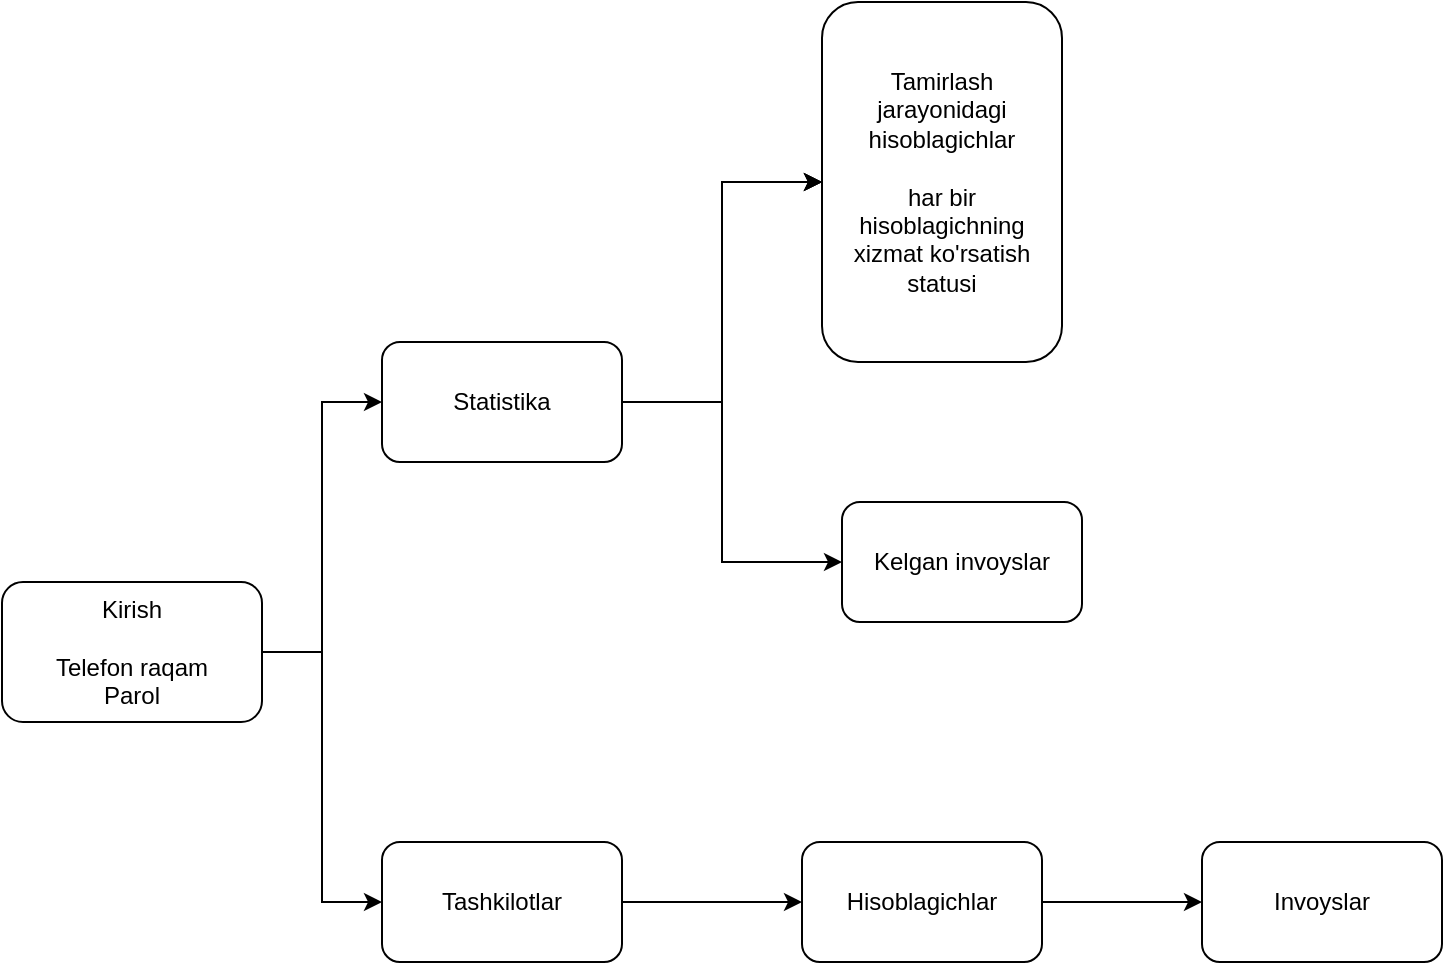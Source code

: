 <mxfile version="26.2.14">
  <diagram name="Page-1" id="74e2e168-ea6b-b213-b513-2b3c1d86103e">
    <mxGraphModel dx="1426" dy="793" grid="1" gridSize="10" guides="1" tooltips="1" connect="1" arrows="1" fold="1" page="1" pageScale="1" pageWidth="1100" pageHeight="850" background="none" math="0" shadow="0">
      <root>
        <mxCell id="0" />
        <mxCell id="1" parent="0" />
        <mxCell id="BGG6qYtyQpqSNTjOQuZl-3" value="" style="edgeStyle=orthogonalEdgeStyle;rounded=0;orthogonalLoop=1;jettySize=auto;html=1;" edge="1" parent="1" source="BGG6qYtyQpqSNTjOQuZl-1" target="BGG6qYtyQpqSNTjOQuZl-2">
          <mxGeometry relative="1" as="geometry">
            <Array as="points">
              <mxPoint x="200" y="385" />
              <mxPoint x="200" y="260" />
            </Array>
          </mxGeometry>
        </mxCell>
        <mxCell id="BGG6qYtyQpqSNTjOQuZl-10" value="" style="edgeStyle=orthogonalEdgeStyle;rounded=0;orthogonalLoop=1;jettySize=auto;html=1;" edge="1" parent="1" source="BGG6qYtyQpqSNTjOQuZl-7" target="BGG6qYtyQpqSNTjOQuZl-9">
          <mxGeometry relative="1" as="geometry">
            <Array as="points">
              <mxPoint x="510" y="510" />
            </Array>
          </mxGeometry>
        </mxCell>
        <mxCell id="BGG6qYtyQpqSNTjOQuZl-1" value="Kirish&lt;br&gt;&lt;br&gt;Telefon raqam&lt;br&gt;Parol" style="rounded=1;whiteSpace=wrap;html=1;" vertex="1" parent="1">
          <mxGeometry x="40" y="350" width="130" height="70" as="geometry" />
        </mxCell>
        <mxCell id="BGG6qYtyQpqSNTjOQuZl-15" value="" style="edgeStyle=orthogonalEdgeStyle;rounded=0;orthogonalLoop=1;jettySize=auto;html=1;" edge="1" parent="1" source="BGG6qYtyQpqSNTjOQuZl-2" target="BGG6qYtyQpqSNTjOQuZl-14">
          <mxGeometry relative="1" as="geometry" />
        </mxCell>
        <mxCell id="BGG6qYtyQpqSNTjOQuZl-16" value="" style="edgeStyle=orthogonalEdgeStyle;rounded=0;orthogonalLoop=1;jettySize=auto;html=1;" edge="1" parent="1" source="BGG6qYtyQpqSNTjOQuZl-2" target="BGG6qYtyQpqSNTjOQuZl-14">
          <mxGeometry relative="1" as="geometry" />
        </mxCell>
        <mxCell id="BGG6qYtyQpqSNTjOQuZl-17" value="" style="edgeStyle=orthogonalEdgeStyle;rounded=0;orthogonalLoop=1;jettySize=auto;html=1;" edge="1" parent="1" source="BGG6qYtyQpqSNTjOQuZl-2" target="BGG6qYtyQpqSNTjOQuZl-14">
          <mxGeometry relative="1" as="geometry" />
        </mxCell>
        <mxCell id="BGG6qYtyQpqSNTjOQuZl-18" style="edgeStyle=orthogonalEdgeStyle;rounded=0;orthogonalLoop=1;jettySize=auto;html=1;exitX=1;exitY=0.5;exitDx=0;exitDy=0;entryX=0;entryY=0.5;entryDx=0;entryDy=0;" edge="1" parent="1" source="BGG6qYtyQpqSNTjOQuZl-2" target="BGG6qYtyQpqSNTjOQuZl-19">
          <mxGeometry relative="1" as="geometry">
            <mxPoint x="410" y="340" as="targetPoint" />
            <Array as="points">
              <mxPoint x="400" y="260" />
              <mxPoint x="400" y="340" />
            </Array>
          </mxGeometry>
        </mxCell>
        <mxCell id="BGG6qYtyQpqSNTjOQuZl-2" value="Statistika" style="whiteSpace=wrap;html=1;rounded=1;" vertex="1" parent="1">
          <mxGeometry x="230" y="230" width="120" height="60" as="geometry" />
        </mxCell>
        <mxCell id="BGG6qYtyQpqSNTjOQuZl-13" value="" style="edgeStyle=orthogonalEdgeStyle;rounded=0;orthogonalLoop=1;jettySize=auto;html=1;" edge="1" parent="1" source="BGG6qYtyQpqSNTjOQuZl-9" target="BGG6qYtyQpqSNTjOQuZl-12">
          <mxGeometry relative="1" as="geometry" />
        </mxCell>
        <mxCell id="BGG6qYtyQpqSNTjOQuZl-9" value="Hisoblagichlar" style="whiteSpace=wrap;html=1;rounded=1;" vertex="1" parent="1">
          <mxGeometry x="440" y="480" width="120" height="60" as="geometry" />
        </mxCell>
        <mxCell id="BGG6qYtyQpqSNTjOQuZl-11" value="" style="edgeStyle=orthogonalEdgeStyle;rounded=0;orthogonalLoop=1;jettySize=auto;html=1;" edge="1" parent="1" source="BGG6qYtyQpqSNTjOQuZl-1" target="BGG6qYtyQpqSNTjOQuZl-7">
          <mxGeometry relative="1" as="geometry">
            <mxPoint x="170" y="385" as="sourcePoint" />
            <mxPoint x="270" y="510" as="targetPoint" />
            <Array as="points">
              <mxPoint x="200" y="385" />
              <mxPoint x="200" y="510" />
            </Array>
          </mxGeometry>
        </mxCell>
        <mxCell id="BGG6qYtyQpqSNTjOQuZl-7" value="Tashkilotlar" style="whiteSpace=wrap;html=1;rounded=1;" vertex="1" parent="1">
          <mxGeometry x="230" y="480" width="120" height="60" as="geometry" />
        </mxCell>
        <mxCell id="BGG6qYtyQpqSNTjOQuZl-12" value="Invoyslar" style="whiteSpace=wrap;html=1;rounded=1;" vertex="1" parent="1">
          <mxGeometry x="640" y="480" width="120" height="60" as="geometry" />
        </mxCell>
        <mxCell id="BGG6qYtyQpqSNTjOQuZl-14" value="Tamirlash jarayonidagi hisoblagichlar&lt;br&gt;&lt;br&gt;har bir hisoblagichning xizmat ko&#39;rsatish statusi" style="whiteSpace=wrap;html=1;rounded=1;" vertex="1" parent="1">
          <mxGeometry x="450" y="60" width="120" height="180" as="geometry" />
        </mxCell>
        <mxCell id="BGG6qYtyQpqSNTjOQuZl-19" value="Kelgan invoyslar" style="rounded=1;whiteSpace=wrap;html=1;" vertex="1" parent="1">
          <mxGeometry x="460" y="310" width="120" height="60" as="geometry" />
        </mxCell>
      </root>
    </mxGraphModel>
  </diagram>
</mxfile>
